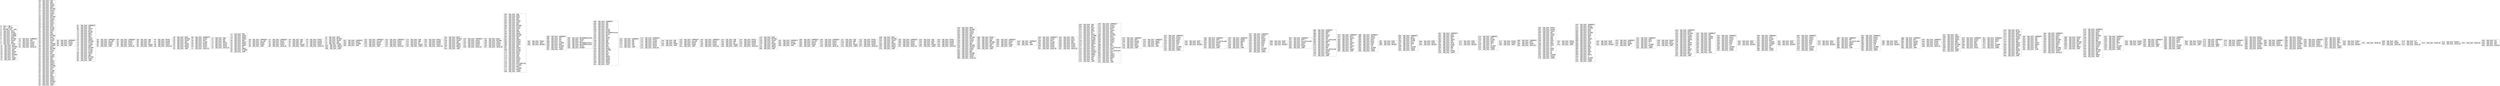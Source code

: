 digraph "graph.cfg.gv" {
	subgraph global {
		node [fontname=Courier fontsize=30.0 rank=same shape=box]
		block_0 [label="0: %00 = #0x1\l2: %01 = #0x40\l4: MSTORE(%01, %00)\l5: [NO_SSA] DUP1\l6: [NO_SSA] PUSH1\l8: [NO_SSA] ISZERO\l9: [NO_SSA] ISZERO\la: [NO_SSA] DUP2\lb: [NO_SSA] MSTORE\lc: [NO_SSA] PUSH1\le: [NO_SSA] ADD\lf: [NO_SSA] PUSH1\l11: [NO_SSA] DUP2\l12: [NO_SSA] MSTORE\l13: [NO_SSA] PUSH1\l15: [NO_SSA] ADD\l16: [NO_SSA] PUSH1\l18: [NO_SSA] DUP2\l19: [NO_SSA] MSTORE\l1a: [NO_SSA] POP\l1b: [NO_SSA] SWAP1\l1c: [NO_SSA] JUMP\l"]
		block_1d [label="1d: [NO_SSA] JUMPDEST\l1e: [NO_SSA] POP\l1f: [NO_SSA] PUSH1\l21: [NO_SSA] PUSH1\l23: [NO_SSA] PUSH1\l25: [NO_SSA] INVALID\l"]
		block_26 [label="26: [NO_SSA] SUB\l27: [NO_SSA] AND\l28: [NO_SSA] PUSH1\l2a: [NO_SSA] SWAP1\l2b: [NO_SSA] DUP2\l2c: [NO_SSA] MSTORE\l2d: [NO_SSA] PUSH1\l2f: [NO_SSA] PUSH1\l31: [NO_SSA] SWAP1\l32: [NO_SSA] DUP2\l33: [NO_SSA] MSTORE\l34: [NO_SSA] PUSH1\l36: [NO_SSA] SWAP2\l37: [NO_SSA] DUP3\l38: [NO_SSA] SWAP1\l39: [NO_SSA] SHA3\l3a: [NO_SSA] DUP3\l3b: [NO_SSA] MLOAD\l3c: [NO_SSA] PUSH1\l3e: [NO_SSA] DUP2\l3f: [NO_SSA] ADD\l40: [NO_SSA] DUP5\l41: [NO_SSA] MSTORE\l42: [NO_SSA] DUP2\l43: [NO_SSA] SLOAD\l44: [NO_SSA] PUSH1\l46: [NO_SSA] AND\l47: [NO_SSA] ISZERO\l48: [NO_SSA] ISZERO\l49: [NO_SSA] DUP2\l4a: [NO_SSA] MSTORE\l4b: [NO_SSA] PUSH1\l4d: [NO_SSA] DUP3\l4e: [NO_SSA] ADD\l4f: [NO_SSA] SLOAD\l50: [NO_SSA] SWAP3\l51: [NO_SSA] DUP2\l52: [NO_SSA] ADD\l53: [NO_SSA] SWAP3\l54: [NO_SSA] SWAP1\l55: [NO_SSA] SWAP3\l56: [NO_SSA] MSTORE\l57: [NO_SSA] PUSH1\l59: [NO_SSA] ADD\l5a: [NO_SSA] SLOAD\l5b: [NO_SSA] SWAP2\l5c: [NO_SSA] DUP2\l5d: [NO_SSA] ADD\l5e: [NO_SSA] SWAP2\l5f: [NO_SSA] SWAP1\l60: [NO_SSA] SWAP2\l61: [NO_SSA] MSTORE\l62: [NO_SSA] SWAP1\l63: [NO_SSA] JUMP\l"]
		block_64 [label="64: [NO_SSA] JUMPDEST\l65: [NO_SSA] PUSH2\l68: [NO_SSA] PUSH2\l6b: [NO_SSA] JUMP\l"]
		block_6c [label="6c: [NO_SSA] JUMPDEST\l6d: [NO_SSA] POP\l6e: [NO_SSA] PUSH1\l70: [NO_SSA] DUP1\l71: [NO_SSA] MLOAD\l72: [NO_SSA] DUP1\l73: [NO_SSA] DUP3\l74: [NO_SSA] ADD\l75: [NO_SSA] SWAP1\l76: [NO_SSA] SWAP2\l77: [NO_SSA] MSTORE\l78: [NO_SSA] PUSH1\l7a: [NO_SSA] SLOAD\l7b: [NO_SSA] DUP2\l7c: [NO_SSA] MSTORE\l7d: [NO_SSA] PUSH1\l7f: [NO_SSA] SLOAD\l80: [NO_SSA] PUSH1\l82: [NO_SSA] DUP3\l83: [NO_SSA] ADD\l84: [NO_SSA] MSTORE\l85: [NO_SSA] SWAP1\l86: [NO_SSA] JUMP\l"]
		block_87 [label="87: [NO_SSA] JUMPDEST\l88: [NO_SSA] CALLER\l89: [NO_SSA] PUSH2\l8c: [NO_SSA] PUSH2\l8f: [NO_SSA] JUMP\l"]
		block_90 [label="90: [NO_SSA] JUMPDEST\l91: [NO_SSA] PUSH1\l93: [NO_SSA] PUSH1\l95: [NO_SSA] PUSH1\l97: [NO_SSA] INVALID\l"]
		block_98 [label="98: [NO_SSA] SUB\l99: [NO_SSA] AND\l9a: [NO_SSA] EQ\l9b: [NO_SSA] PUSH2\l9e: [NO_SSA] JUMPI\l"]
		block_9f [label="9f: [NO_SSA] PUSH1\la1: [NO_SSA] MLOAD\la2: [NO_SSA] PUSH3\la6: [NO_SSA] PUSH1\la8: [NO_SSA] INVALID\l"]
		block_a9 [label="a9: [NO_SSA] DUP2\laa: [NO_SSA] MSTORE\lab: [NO_SSA] PUSH1\lad: [NO_SSA] ADD\lae: [NO_SSA] PUSH2\lb1: [NO_SSA] SWAP1\lb2: [NO_SSA] PUSH2\lb5: [NO_SSA] JUMP\l"]
		block_b6 [label="b6: [NO_SSA] JUMPDEST\lb7: [NO_SSA] PUSH1\lb9: [NO_SSA] DUP1\lba: [NO_SSA] SLOAD\lbb: [NO_SSA] PUSH1\lbd: [NO_SSA] PUSH1\lbf: [NO_SSA] PUSH1\lc1: [NO_SSA] INVALID\l"]
		block_c2 [label="c2: [NO_SSA] SUB\lc3: [NO_SSA] NOT\lc4: [NO_SSA] AND\lc5: [NO_SSA] PUSH1\lc7: [NO_SSA] PUSH1\lc9: [NO_SSA] PUSH1\lcb: [NO_SSA] INVALID\l"]
		block_cc [label="cc: [NO_SSA] SUB\lcd: [NO_SSA] SWAP3\lce: [NO_SSA] SWAP1\lcf: [NO_SSA] SWAP3\ld0: [NO_SSA] AND\ld1: [NO_SSA] SWAP2\ld2: [NO_SSA] SWAP1\ld3: [NO_SSA] SWAP2\ld4: [NO_SSA] OR\ld5: [NO_SSA] SWAP1\ld6: [NO_SSA] SSTORE\ld7: [NO_SSA] JUMP\l"]
		block_d8 [label="d8: [NO_SSA] JUMPDEST\ld9: [NO_SSA] CALLER\lda: [NO_SSA] PUSH2\ldd: [NO_SSA] PUSH2\le0: [NO_SSA] JUMP\l"]
		block_e1 [label="e1: [NO_SSA] JUMPDEST\le2: [NO_SSA] PUSH1\le4: [NO_SSA] PUSH1\le6: [NO_SSA] PUSH1\le8: [NO_SSA] INVALID\l"]
		block_e9 [label="e9: [NO_SSA] SUB\lea: [NO_SSA] AND\leb: [NO_SSA] EQ\lec: [NO_SSA] PUSH2\lef: [NO_SSA] JUMPI\l"]
		block_f0 [label="f0: [NO_SSA] PUSH1\lf2: [NO_SSA] MLOAD\lf3: [NO_SSA] PUSH3\lf7: [NO_SSA] PUSH1\lf9: [NO_SSA] INVALID\l"]
		block_fa [label="fa: [NO_SSA] DUP2\lfb: [NO_SSA] MSTORE\lfc: [NO_SSA] PUSH1\lfe: [NO_SSA] ADD\lff: [NO_SSA] PUSH2\l102: [NO_SSA] SWAP1\l103: [NO_SSA] PUSH2\l106: [NO_SSA] JUMP\l"]
		block_107 [label="107: [NO_SSA] JUMPDEST\l108: [NO_SSA] PUSH1\l10a: [NO_SSA] SSTORE\l10b: [NO_SSA] JUMP\l"]
		block_10c [label="10c: [NO_SSA] JUMPDEST\l10d: [NO_SSA] CALLER\l10e: [NO_SSA] PUSH2\l111: [NO_SSA] PUSH2\l114: [NO_SSA] JUMP\l"]
		block_115 [label="115: [NO_SSA] JUMPDEST\l116: [NO_SSA] PUSH1\l118: [NO_SSA] PUSH1\l11a: [NO_SSA] PUSH1\l11c: [NO_SSA] INVALID\l"]
		block_11d [label="11d: [NO_SSA] SUB\l11e: [NO_SSA] AND\l11f: [NO_SSA] EQ\l120: [NO_SSA] PUSH2\l123: [NO_SSA] JUMPI\l"]
		block_124 [label="124: [NO_SSA] PUSH1\l126: [NO_SSA] MLOAD\l127: [NO_SSA] PUSH3\l12b: [NO_SSA] PUSH1\l12d: [NO_SSA] INVALID\l"]
		block_12e [label="12e: [NO_SSA] DUP2\l12f: [NO_SSA] MSTORE\l130: [NO_SSA] PUSH1\l132: [NO_SSA] ADD\l133: [NO_SSA] PUSH2\l136: [NO_SSA] SWAP1\l137: [NO_SSA] PUSH2\l13a: [NO_SSA] JUMP\l"]
		block_13b [label="13b: [NO_SSA] JUMPDEST\l13c: [NO_SSA] PUSH1\l13e: [NO_SSA] MLOAD\l13f: [NO_SSA] PUSH4\l144: [NO_SSA] PUSH1\l146: [NO_SSA] INVALID\l"]
		block_147 [label="147: [NO_SSA] DUP2\l148: [NO_SSA] MSTORE\l149: [NO_SSA] PUSH1\l14b: [NO_SSA] PUSH1\l14d: [NO_SSA] PUSH1\l14f: [NO_SSA] INVALID\l"]
		block_150 [label="150: [NO_SSA] SUB\l151: [NO_SSA] DUP5\l152: [NO_SSA] DUP2\l153: [NO_SSA] AND\l154: [NO_SSA] PUSH1\l156: [NO_SSA] DUP4\l157: [NO_SSA] ADD\l158: [NO_SSA] MSTORE\l159: [NO_SSA] PUSH1\l15b: [NO_SSA] DUP3\l15c: [NO_SSA] ADD\l15d: [NO_SSA] DUP5\l15e: [NO_SSA] SWAP1\l15f: [NO_SSA] MSTORE\l160: [NO_SSA] DUP3\l161: [NO_SSA] AND\l162: [NO_SSA] SWAP1\l163: [NO_SSA] PUSH4\l168: [NO_SSA] SWAP1\l169: [NO_SSA] PUSH1\l16b: [NO_SSA] ADD\l16c: [NO_SSA] PUSH1\l16e: [NO_SSA] PUSH1\l170: [NO_SSA] MLOAD\l171: [NO_SSA] DUP1\l172: [NO_SSA] DUP4\l173: [NO_SSA] SUB\l174: [NO_SSA] DUP2\l175: [NO_SSA] PUSH1\l177: [NO_SSA] DUP8\l178: [NO_SSA] DUP1\l179: [NO_SSA] EXTCODESIZE\l17a: [NO_SSA] ISZERO\l17b: [NO_SSA] DUP1\l17c: [NO_SSA] ISZERO\l17d: [NO_SSA] PUSH2\l180: [NO_SSA] JUMPI\l"]
		block_181 [label="181: [NO_SSA] PUSH1\l183: [NO_SSA] DUP1\l184: [NO_SSA] REVERT\l"]
		block_185 [label="185: [NO_SSA] JUMPDEST\l186: [NO_SSA] POP\l187: [NO_SSA] GAS\l188: [NO_SSA] CALL\l189: [NO_SSA] ISZERO\l18a: [NO_SSA] DUP1\l18b: [NO_SSA] ISZERO\l18c: [NO_SSA] PUSH2\l18f: [NO_SSA] JUMPI\l"]
		block_190 [label="190: [NO_SSA] RETURNDATASIZE\l191: [NO_SSA] PUSH1\l193: [NO_SSA] DUP1\l194: [NO_SSA] RETURNDATACOPY\l195: [NO_SSA] RETURNDATASIZE\l196: [NO_SSA] PUSH1\l198: [NO_SSA] REVERT\l"]
		block_199 [label="199: [NO_SSA] JUMPDEST\l19a: [NO_SSA] POP\l19b: [NO_SSA] POP\l19c: [NO_SSA] POP\l19d: [NO_SSA] POP\l19e: [NO_SSA] PUSH1\l1a0: [NO_SSA] MLOAD\l1a1: [NO_SSA] RETURNDATASIZE\l1a2: [NO_SSA] PUSH1\l1a4: [NO_SSA] NOT\l1a5: [NO_SSA] PUSH1\l1a7: [NO_SSA] DUP3\l1a8: [NO_SSA] ADD\l1a9: [NO_SSA] AND\l1aa: [NO_SSA] DUP3\l1ab: [NO_SSA] ADD\l1ac: [NO_SSA] DUP1\l1ad: [NO_SSA] PUSH1\l1af: [NO_SSA] MSTORE\l1b0: [NO_SSA] POP\l1b1: [NO_SSA] DUP2\l1b2: [NO_SSA] ADD\l1b3: [NO_SSA] SWAP1\l1b4: [NO_SSA] PUSH2\l1b7: [NO_SSA] SWAP2\l1b8: [NO_SSA] SWAP1\l1b9: [NO_SSA] PUSH2\l1bc: [NO_SSA] JUMP\l"]
		block_1bd [label="1bd: [NO_SSA] JUMPDEST\l1be: [NO_SSA] POP\l1bf: [NO_SSA] POP\l1c0: [NO_SSA] POP\l1c1: [NO_SSA] POP\l1c2: [NO_SSA] JUMP\l"]
		block_1c3 [label="1c3: [NO_SSA] JUMPDEST\l1c4: [NO_SSA] PUSH1\l1c6: [NO_SSA] SLOAD\l1c7: [NO_SSA] PUSH1\l1c9: [NO_SSA] PUSH1\l1cb: [NO_SSA] PUSH1\l1cd: [NO_SSA] INVALID\l"]
		block_1ce [label="1ce: [NO_SSA] SUB\l1cf: [NO_SSA] AND\l1d0: [NO_SSA] SWAP1\l1d1: [NO_SSA] JUMP\l"]
		block_1d2 [label="1d2: [NO_SSA] JUMPDEST\l1d3: [NO_SSA] CALLER\l1d4: [NO_SSA] PUSH2\l1d7: [NO_SSA] PUSH2\l1da: [NO_SSA] JUMP\l"]
		block_1db [label="1db: [NO_SSA] JUMPDEST\l1dc: [NO_SSA] PUSH1\l1de: [NO_SSA] PUSH1\l1e0: [NO_SSA] PUSH1\l1e2: [NO_SSA] INVALID\l"]
		block_1e3 [label="1e3: [NO_SSA] SUB\l1e4: [NO_SSA] AND\l1e5: [NO_SSA] EQ\l1e6: [NO_SSA] PUSH2\l1e9: [NO_SSA] JUMPI\l"]
		block_1ea [label="1ea: [NO_SSA] PUSH1\l1ec: [NO_SSA] MLOAD\l1ed: [NO_SSA] PUSH3\l1f1: [NO_SSA] PUSH1\l1f3: [NO_SSA] INVALID\l"]
		block_1f4 [label="1f4: [NO_SSA] DUP2\l1f5: [NO_SSA] MSTORE\l1f6: [NO_SSA] PUSH1\l1f8: [NO_SSA] ADD\l1f9: [NO_SSA] PUSH2\l1fc: [NO_SSA] SWAP1\l1fd: [NO_SSA] PUSH2\l200: [NO_SSA] JUMP\l"]
		block_201 [label="201: [NO_SSA] JUMPDEST\l202: [NO_SSA] PUSH1\l204: [NO_SSA] SSTORE\l205: [NO_SSA] JUMP\l"]
		block_206 [label="206: [NO_SSA] JUMPDEST\l207: [NO_SSA] CALLER\l208: [NO_SSA] PUSH2\l20b: [NO_SSA] PUSH2\l20e: [NO_SSA] JUMP\l"]
		block_20f [label="20f: [NO_SSA] JUMPDEST\l210: [NO_SSA] PUSH1\l212: [NO_SSA] PUSH1\l214: [NO_SSA] PUSH1\l216: [NO_SSA] INVALID\l"]
		block_217 [label="217: [NO_SSA] SUB\l218: [NO_SSA] AND\l219: [NO_SSA] EQ\l21a: [NO_SSA] PUSH2\l21d: [NO_SSA] JUMPI\l"]
		block_21e [label="21e: [NO_SSA] PUSH1\l220: [NO_SSA] MLOAD\l221: [NO_SSA] PUSH3\l225: [NO_SSA] PUSH1\l227: [NO_SSA] INVALID\l"]
		block_228 [label="228: [NO_SSA] DUP2\l229: [NO_SSA] MSTORE\l22a: [NO_SSA] PUSH1\l22c: [NO_SSA] ADD\l22d: [NO_SSA] PUSH2\l230: [NO_SSA] SWAP1\l231: [NO_SSA] PUSH2\l234: [NO_SSA] JUMP\l"]
		block_235 [label="235: [NO_SSA] JUMPDEST\l236: [NO_SSA] PUSH1\l238: [NO_SSA] PUSH1\l23a: [NO_SSA] PUSH1\l23c: [NO_SSA] INVALID\l"]
		block_23d [label="23d: [NO_SSA] SUB\l23e: [NO_SSA] DUP2\l23f: [NO_SSA] AND\l240: [NO_SSA] PUSH2\l243: [NO_SSA] JUMPI\l"]
		block_244 [label="244: [NO_SSA] PUSH1\l246: [NO_SSA] MLOAD\l247: [NO_SSA] PUSH3\l24b: [NO_SSA] PUSH1\l24d: [NO_SSA] INVALID\l"]
		block_24e [label="24e: [NO_SSA] DUP2\l24f: [NO_SSA] MSTORE\l250: [NO_SSA] PUSH1\l252: [NO_SSA] PUSH1\l254: [NO_SSA] DUP3\l255: [NO_SSA] ADD\l256: [NO_SSA] MSTORE\l257: [NO_SSA] PUSH1\l259: [NO_SSA] PUSH1\l25b: [NO_SSA] DUP3\l25c: [NO_SSA] ADD\l25d: [NO_SSA] MSTORE\l25e: [NO_SSA] PUSH32\l27f: [NO_SSA] PUSH1\l281: [NO_SSA] DUP3\l282: [NO_SSA] ADD\l283: [NO_SSA] MSTORE\l284: [NO_SSA] PUSH6\l28b: [NO_SSA] PUSH1\l28d: [NO_SSA] INVALID\l"]
		block_28e [label="28e: [NO_SSA] PUSH1\l290: [NO_SSA] DUP3\l291: [NO_SSA] ADD\l292: [NO_SSA] MSTORE\l293: [NO_SSA] PUSH1\l295: [NO_SSA] ADD\l296: [NO_SSA] PUSH2\l299: [NO_SSA] JUMP\l"]
		block_29a [label="29a: [NO_SSA] JUMPDEST\l29b: [NO_SSA] PUSH2\l29e: [NO_SSA] DUP2\l29f: [NO_SSA] PUSH2\l2a2: [NO_SSA] JUMP\l"]
		block_2a3 [label="2a3: [NO_SSA] JUMPDEST\l2a4: [NO_SSA] POP\l2a5: [NO_SSA] JUMP\l"]
		block_2a6 [label="2a6: [NO_SSA] JUMPDEST\l2a7: [NO_SSA] PUSH1\l2a9: [NO_SSA] DUP1\l2aa: [NO_SSA] SLOAD\l2ab: [NO_SSA] PUSH1\l2ad: [NO_SSA] PUSH1\l2af: [NO_SSA] PUSH1\l2b1: [NO_SSA] INVALID\l"]
		block_2b2 [label="2b2: [NO_SSA] SUB\l2b3: [NO_SSA] DUP4\l2b4: [NO_SSA] DUP2\l2b5: [NO_SSA] AND\l2b6: [NO_SSA] PUSH1\l2b8: [NO_SSA] PUSH1\l2ba: [NO_SSA] PUSH1\l2bc: [NO_SSA] INVALID\l"]
		block_2bd [label="2bd: [NO_SSA] SUB\l2be: [NO_SSA] NOT\l2bf: [NO_SSA] DUP4\l2c0: [NO_SSA] AND\l2c1: [NO_SSA] DUP2\l2c2: [NO_SSA] OR\l2c3: [NO_SSA] DUP5\l2c4: [NO_SSA] SSTORE\l2c5: [NO_SSA] PUSH1\l2c7: [NO_SSA] MLOAD\l2c8: [NO_SSA] SWAP2\l2c9: [NO_SSA] SWAP1\l2ca: [NO_SSA] SWAP3\l2cb: [NO_SSA] AND\l2cc: [NO_SSA] SWAP3\l2cd: [NO_SSA] DUP4\l2ce: [NO_SSA] SWAP2\l2cf: [NO_SSA] PUSH32\l2f0: [NO_SSA] SWAP2\l2f1: [NO_SSA] SWAP1\l2f2: [NO_SSA] LOG3\l2f3: [NO_SSA] POP\l2f4: [NO_SSA] POP\l2f5: [NO_SSA] JUMP\l"]
		block_2f6 [label="2f6: [NO_SSA] JUMPDEST\l2f7: [NO_SSA] PUSH1\l2f9: [NO_SSA] MLOAD\l2fa: [NO_SSA] DUP1\l2fb: [NO_SSA] PUSH1\l2fd: [NO_SSA] ADD\l2fe: [NO_SSA] PUSH1\l300: [NO_SSA] MSTORE\l301: [NO_SSA] DUP1\l302: [NO_SSA] PUSH1\l304: [NO_SSA] SWAP1\l305: [NO_SSA] PUSH1\l307: [NO_SSA] DUP3\l308: [NO_SSA] MUL\l309: [NO_SSA] DUP1\l30a: [NO_SSA] CALLDATASIZE\l30b: [NO_SSA] DUP4\l30c: [NO_SSA] CALLDATACOPY\l30d: [NO_SSA] POP\l30e: [NO_SSA] SWAP2\l30f: [NO_SSA] SWAP3\l310: [NO_SSA] SWAP2\l311: [NO_SSA] POP\l312: [NO_SSA] POP\l313: [NO_SSA] JUMP\l"]
		block_314 [label="314: [NO_SSA] JUMPDEST\l315: [NO_SSA] DUP1\l316: [NO_SSA] MLOAD\l317: [NO_SSA] PUSH2\l31a: [NO_SSA] DUP2\l31b: [NO_SSA] PUSH2\l31e: [NO_SSA] JUMP\l"]
		block_31f [label="31f: [NO_SSA] JUMPDEST\l320: [NO_SSA] SWAP2\l321: [NO_SSA] SWAP1\l322: [NO_SSA] POP\l323: [NO_SSA] JUMP\l"]
		block_324 [label="324: [NO_SSA] JUMPDEST\l325: [NO_SSA] PUSH1\l327: [NO_SSA] PUSH1\l329: [NO_SSA] DUP3\l32a: [NO_SSA] DUP5\l32b: [NO_SSA] SUB\l32c: [NO_SSA] SLT\l32d: [NO_SSA] ISZERO\l32e: [NO_SSA] PUSH2\l331: [NO_SSA] JUMPI\l"]
		block_332 [label="332: [NO_SSA] DUP1\l333: [NO_SSA] DUP2\l334: [NO_SSA] REVERT\l"]
		block_335 [label="335: [NO_SSA] JUMPDEST\l336: [NO_SSA] DUP2\l337: [NO_SSA] CALLDATALOAD\l338: [NO_SSA] PUSH2\l33b: [NO_SSA] DUP2\l33c: [NO_SSA] PUSH2\l33f: [NO_SSA] JUMP\l"]
		block_340 [label="340: [NO_SSA] JUMPDEST\l341: [NO_SSA] SWAP4\l342: [NO_SSA] SWAP3\l343: [NO_SSA] POP\l344: [NO_SSA] POP\l345: [NO_SSA] POP\l346: [NO_SSA] JUMP\l"]
		block_347 [label="347: [NO_SSA] JUMPDEST\l348: [NO_SSA] PUSH1\l34a: [NO_SSA] DUP1\l34b: [NO_SSA] PUSH1\l34d: [NO_SSA] PUSH1\l34f: [NO_SSA] DUP5\l350: [NO_SSA] DUP7\l351: [NO_SSA] SUB\l352: [NO_SSA] SLT\l353: [NO_SSA] ISZERO\l354: [NO_SSA] PUSH2\l357: [NO_SSA] JUMPI\l"]
		block_358 [label="358: [NO_SSA] DUP2\l359: [NO_SSA] DUP3\l35a: [NO_SSA] REVERT\l"]
		block_35b [label="35b: [NO_SSA] JUMPDEST\l35c: [NO_SSA] DUP4\l35d: [NO_SSA] CALLDATALOAD\l35e: [NO_SSA] PUSH2\l361: [NO_SSA] DUP2\l362: [NO_SSA] PUSH2\l365: [NO_SSA] JUMP\l"]
		block_366 [label="366: [NO_SSA] JUMPDEST\l367: [NO_SSA] SWAP3\l368: [NO_SSA] POP\l369: [NO_SSA] PUSH1\l36b: [NO_SSA] DUP5\l36c: [NO_SSA] ADD\l36d: [NO_SSA] CALLDATALOAD\l36e: [NO_SSA] SWAP2\l36f: [NO_SSA] POP\l370: [NO_SSA] PUSH1\l372: [NO_SSA] DUP5\l373: [NO_SSA] ADD\l374: [NO_SSA] CALLDATALOAD\l375: [NO_SSA] PUSH2\l378: [NO_SSA] DUP2\l379: [NO_SSA] PUSH2\l37c: [NO_SSA] JUMP\l"]
		block_37d [label="37d: [NO_SSA] JUMPDEST\l37e: [NO_SSA] DUP1\l37f: [NO_SSA] SWAP2\l380: [NO_SSA] POP\l381: [NO_SSA] POP\l382: [NO_SSA] SWAP3\l383: [NO_SSA] POP\l384: [NO_SSA] SWAP3\l385: [NO_SSA] POP\l386: [NO_SSA] SWAP3\l387: [NO_SSA] JUMP\l"]
		block_388 [label="388: [NO_SSA] JUMPDEST\l389: [NO_SSA] PUSH1\l38b: [NO_SSA] PUSH1\l38d: [NO_SSA] DUP1\l38e: [NO_SSA] DUP4\l38f: [NO_SSA] DUP6\l390: [NO_SSA] SUB\l391: [NO_SSA] SLT\l392: [NO_SSA] ISZERO\l393: [NO_SSA] PUSH2\l396: [NO_SSA] JUMPI\l"]
		block_397 [label="397: [NO_SSA] DUP2\l398: [NO_SSA] DUP3\l399: [NO_SSA] REVERT\l"]
		block_39a [label="39a: [NO_SSA] JUMPDEST\l39b: [NO_SSA] DUP3\l39c: [NO_SSA] MLOAD\l39d: [NO_SSA] PUSH8\l3a6: [NO_SSA] DUP1\l3a7: [NO_SSA] DUP3\l3a8: [NO_SSA] GT\l3a9: [NO_SSA] ISZERO\l3aa: [NO_SSA] PUSH2\l3ad: [NO_SSA] JUMPI\l"]
		block_3ae [label="3ae: [NO_SSA] DUP4\l3af: [NO_SSA] DUP5\l3b0: [NO_SSA] REVERT\l"]
		block_3b1 [label="3b1: [NO_SSA] JUMPDEST\l3b2: [NO_SSA] DUP2\l3b3: [NO_SSA] DUP6\l3b4: [NO_SSA] ADD\l3b5: [NO_SSA] SWAP2\l3b6: [NO_SSA] POP\l3b7: [NO_SSA] DUP6\l3b8: [NO_SSA] PUSH1\l3ba: [NO_SSA] DUP4\l3bb: [NO_SSA] ADD\l3bc: [NO_SSA] SLT\l3bd: [NO_SSA] PUSH2\l3c0: [NO_SSA] JUMPI\l"]
		block_3c1 [label="3c1: [NO_SSA] DUP4\l3c2: [NO_SSA] DUP5\l3c3: [NO_SSA] REVERT\l"]
		block_3c4 [label="3c4: [NO_SSA] JUMPDEST\l3c5: [NO_SSA] DUP2\l3c6: [NO_SSA] MLOAD\l3c7: [NO_SSA] DUP2\l3c8: [NO_SSA] DUP2\l3c9: [NO_SSA] GT\l3ca: [NO_SSA] ISZERO\l3cb: [NO_SSA] PUSH2\l3ce: [NO_SSA] JUMPI\l"]
		block_3cf [label="3cf: [NO_SSA] PUSH2\l3d2: [NO_SSA] PUSH2\l3d5: [NO_SSA] JUMP\l"]
		block_3d6 [label="3d6: [NO_SSA] JUMPDEST\l3d7: [NO_SSA] DUP1\l3d8: [NO_SSA] PUSH1\l3da: [NO_SSA] INVALID\l"]
		block_3db [label="3db: [NO_SSA] PUSH1\l3dd: [NO_SSA] MLOAD\l3de: [NO_SSA] PUSH1\l3e0: [NO_SSA] NOT\l3e1: [NO_SSA] PUSH1\l3e3: [NO_SSA] DUP4\l3e4: [NO_SSA] ADD\l3e5: [NO_SSA] AND\l3e6: [NO_SSA] DUP2\l3e7: [NO_SSA] ADD\l3e8: [NO_SSA] DUP2\l3e9: [NO_SSA] DUP2\l3ea: [NO_SSA] LT\l3eb: [NO_SSA] DUP6\l3ec: [NO_SSA] DUP3\l3ed: [NO_SSA] GT\l3ee: [NO_SSA] OR\l3ef: [NO_SSA] ISZERO\l3f0: [NO_SSA] PUSH2\l3f3: [NO_SSA] JUMPI\l"]
		block_3f4 [label="3f4: [NO_SSA] PUSH2\l3f7: [NO_SSA] PUSH2\l3fa: [NO_SSA] JUMP\l"]
		block_3fb [label="3fb: [NO_SSA] JUMPDEST\l3fc: [NO_SSA] PUSH1\l3fe: [NO_SSA] MSTORE\l3ff: [NO_SSA] DUP3\l400: [NO_SSA] DUP2\l401: [NO_SSA] MSTORE\l402: [NO_SSA] DUP6\l403: [NO_SSA] DUP2\l404: [NO_SSA] ADD\l405: [NO_SSA] SWAP4\l406: [NO_SSA] POP\l407: [NO_SSA] DUP5\l408: [NO_SSA] DUP7\l409: [NO_SSA] ADD\l40a: [NO_SSA] DUP3\l40b: [NO_SSA] DUP7\l40c: [NO_SSA] ADD\l40d: [NO_SSA] DUP8\l40e: [NO_SSA] ADD\l40f: [NO_SSA] DUP11\l410: [NO_SSA] LT\l411: [NO_SSA] ISZERO\l412: [NO_SSA] PUSH2\l415: [NO_SSA] JUMPI\l"]
		block_416 [label="416: [NO_SSA] DUP8\l417: [NO_SSA] DUP9\l418: [NO_SSA] REVERT\l"]
		block_419 [label="419: [NO_SSA] JUMPDEST\l41a: [NO_SSA] DUP8\l41b: [NO_SSA] SWAP6\l41c: [NO_SSA] POP\l"]
		block_41d [label="41d: [NO_SSA] JUMPDEST\l41e: [NO_SSA] DUP4\l41f: [NO_SSA] DUP7\l420: [NO_SSA] LT\l421: [NO_SSA] ISZERO\l422: [NO_SSA] PUSH2\l425: [NO_SSA] JUMPI\l"]
		block_426 [label="426: [NO_SSA] PUSH2\l429: [NO_SSA] DUP2\l42a: [NO_SSA] PUSH2\l42d: [NO_SSA] JUMP\l"]
		block_42e [label="42e: [NO_SSA] JUMPDEST\l42f: [NO_SSA] DUP6\l430: [NO_SSA] MSTORE\l431: [NO_SSA] PUSH1\l433: [NO_SSA] SWAP6\l434: [NO_SSA] SWAP1\l435: [NO_SSA] SWAP6\l436: [NO_SSA] ADD\l437: [NO_SSA] SWAP5\l438: [NO_SSA] SWAP4\l439: [NO_SSA] DUP7\l43a: [NO_SSA] ADD\l43b: [NO_SSA] SWAP4\l43c: [NO_SSA] DUP7\l43d: [NO_SSA] ADD\l43e: [NO_SSA] PUSH2\l441: [NO_SSA] JUMP\l"]
		block_442 [label="442: [NO_SSA] JUMPDEST\l443: [NO_SSA] POP\l444: [NO_SSA] SWAP9\l445: [NO_SSA] SWAP8\l446: [NO_SSA] POP\l447: [NO_SSA] POP\l448: [NO_SSA] POP\l449: [NO_SSA] POP\l44a: [NO_SSA] POP\l44b: [NO_SSA] POP\l44c: [NO_SSA] POP\l44d: [NO_SSA] POP\l44e: [NO_SSA] JUMP\l"]
		block_44f [label="44f: [NO_SSA] JUMPDEST\l450: [NO_SSA] PUSH1\l452: [NO_SSA] PUSH1\l454: [NO_SSA] DUP3\l455: [NO_SSA] DUP5\l456: [NO_SSA] SUB\l457: [NO_SSA] SLT\l458: [NO_SSA] ISZERO\l459: [NO_SSA] PUSH2\l45c: [NO_SSA] JUMPI\l"]
		block_45d [label="45d: [NO_SSA] DUP1\l45e: [NO_SSA] DUP2\l45f: [NO_SSA] REVERT\l"]
		block_460 [label="460: [NO_SSA] JUMPDEST\l461: [NO_SSA] DUP2\l462: [NO_SSA] MLOAD\l463: [NO_SSA] DUP1\l464: [NO_SSA] ISZERO\l465: [NO_SSA] ISZERO\l466: [NO_SSA] DUP2\l467: [NO_SSA] EQ\l468: [NO_SSA] PUSH2\l46b: [NO_SSA] JUMPI\l"]
		block_46c [label="46c: [NO_SSA] DUP2\l46d: [NO_SSA] DUP3\l46e: [NO_SSA] REVERT\l"]
		block_46f [label="46f: [NO_SSA] JUMPDEST\l470: [NO_SSA] PUSH1\l472: [NO_SSA] PUSH1\l474: [NO_SSA] DUP3\l475: [NO_SSA] DUP5\l476: [NO_SSA] SUB\l477: [NO_SSA] SLT\l478: [NO_SSA] ISZERO\l479: [NO_SSA] PUSH2\l47c: [NO_SSA] JUMPI\l"]
		block_47d [label="47d: [NO_SSA] DUP1\l47e: [NO_SSA] DUP2\l47f: [NO_SSA] REVERT\l"]
		block_480 [label="480: [NO_SSA] JUMPDEST\l481: [NO_SSA] POP\l482: [NO_SSA] CALLDATALOAD\l483: [NO_SSA] SWAP2\l484: [NO_SSA] SWAP1\l485: [NO_SSA] POP\l486: [NO_SSA] JUMP\l"]
		block_487 [label="487: [NO_SSA] JUMPDEST\l488: [NO_SSA] PUSH1\l48a: [NO_SSA] PUSH1\l48c: [NO_SSA] DUP3\l48d: [NO_SSA] DUP5\l48e: [NO_SSA] SUB\l48f: [NO_SSA] SLT\l490: [NO_SSA] ISZERO\l491: [NO_SSA] PUSH2\l494: [NO_SSA] JUMPI\l"]
		block_495 [label="495: [NO_SSA] DUP1\l496: [NO_SSA] DUP2\l497: [NO_SSA] REVERT\l"]
		block_498 [label="498: [NO_SSA] JUMPDEST\l499: [NO_SSA] POP\l49a: [NO_SSA] MLOAD\l49b: [NO_SSA] SWAP2\l49c: [NO_SSA] SWAP1\l49d: [NO_SSA] POP\l49e: [NO_SSA] JUMP\l"]
		block_49f [label="49f: [NO_SSA] JUMPDEST\l4a0: [NO_SSA] PUSH1\l4a2: [NO_SSA] PUSH1\l4a4: [NO_SSA] PUSH1\l4a6: [NO_SSA] INVALID\l"]
		block_4a7 [label="4a7: [NO_SSA] SUB\l4a8: [NO_SSA] SWAP2\l4a9: [NO_SSA] SWAP1\l4aa: [NO_SSA] SWAP2\l4ab: [NO_SSA] AND\l4ac: [NO_SSA] DUP2\l4ad: [NO_SSA] MSTORE\l4ae: [NO_SSA] PUSH1\l4b0: [NO_SSA] ADD\l4b1: [NO_SSA] SWAP1\l4b2: [NO_SSA] JUMP\l"]
		block_4b3 [label="4b3: [NO_SSA] JUMPDEST\l4b4: [NO_SSA] PUSH1\l4b6: [NO_SSA] DUP2\l4b7: [NO_SSA] ADD\l4b8: [NO_SSA] DUP2\l4b9: [NO_SSA] DUP4\l4ba: [NO_SSA] PUSH1\l"]
		block_4bc [label="4bc: [NO_SSA] JUMPDEST\l4bd: [NO_SSA] PUSH1\l4bf: [NO_SSA] DUP2\l4c0: [NO_SSA] LT\l4c1: [NO_SSA] ISZERO\l4c2: [NO_SSA] PUSH2\l4c5: [NO_SSA] JUMPI\l"]
		block_4c6 [label="4c6: [NO_SSA] DUP2\l4c7: [NO_SSA] MLOAD\l4c8: [NO_SSA] DUP4\l4c9: [NO_SSA] MSTORE\l4ca: [NO_SSA] PUSH1\l4cc: [NO_SSA] SWAP3\l4cd: [NO_SSA] DUP4\l4ce: [NO_SSA] ADD\l4cf: [NO_SSA] SWAP3\l4d0: [NO_SSA] SWAP1\l4d1: [NO_SSA] SWAP2\l4d2: [NO_SSA] ADD\l4d3: [NO_SSA] SWAP1\l4d4: [NO_SSA] PUSH1\l4d6: [NO_SSA] ADD\l4d7: [NO_SSA] PUSH2\l4da: [NO_SSA] JUMP\l"]
		block_4db [label="4db: [NO_SSA] JUMPDEST\l4dc: [NO_SSA] POP\l4dd: [NO_SSA] POP\l4de: [NO_SSA] POP\l4df: [NO_SSA] SWAP3\l4e0: [NO_SSA] SWAP2\l4e1: [NO_SSA] POP\l4e2: [NO_SSA] POP\l4e3: [NO_SSA] JUMP\l"]
		block_4e4 [label="4e4: [NO_SSA] JUMPDEST\l4e5: [NO_SSA] PUSH1\l4e7: [NO_SSA] DUP1\l4e8: [NO_SSA] DUP3\l4e9: [NO_SSA] MSTORE\l4ea: [NO_SSA] PUSH1\l4ec: [NO_SSA] SWAP1\l4ed: [NO_SSA] DUP3\l4ee: [NO_SSA] ADD\l4ef: [NO_SSA] MSTORE\l4f0: [NO_SSA] PUSH20\l505: [NO_SSA] PUSH1\l507: [NO_SSA] INVALID\l"]
		block_508 [label="508: [NO_SSA] PUSH1\l50a: [NO_SSA] DUP3\l50b: [NO_SSA] ADD\l50c: [NO_SSA] MSTORE\l50d: [NO_SSA] PUSH1\l50f: [NO_SSA] ADD\l510: [NO_SSA] SWAP1\l511: [NO_SSA] JUMP\l"]
		block_512 [label="512: [NO_SSA] JUMPDEST\l513: [NO_SSA] PUSH1\l515: [NO_SSA] DUP1\l516: [NO_SSA] DUP3\l517: [NO_SSA] MSTORE\l518: [NO_SSA] DUP2\l519: [NO_SSA] DUP2\l51a: [NO_SSA] ADD\l51b: [NO_SSA] MSTORE\l51c: [NO_SSA] PUSH32\l53d: [NO_SSA] PUSH1\l53f: [NO_SSA] DUP3\l540: [NO_SSA] ADD\l541: [NO_SSA] MSTORE\l542: [NO_SSA] PUSH1\l544: [NO_SSA] ADD\l545: [NO_SSA] SWAP1\l546: [NO_SSA] JUMP\l"]
		block_547 [label="547: [NO_SSA] JUMPDEST\l548: [NO_SSA] PUSH1\l54a: [NO_SSA] DUP3\l54b: [NO_SSA] NOT\l54c: [NO_SSA] DUP3\l54d: [NO_SSA] GT\l54e: [NO_SSA] ISZERO\l54f: [NO_SSA] PUSH2\l552: [NO_SSA] JUMPI\l"]
		block_553 [label="553: [NO_SSA] PUSH2\l556: [NO_SSA] PUSH2\l559: [NO_SSA] JUMP\l"]
		block_55a [label="55a: [NO_SSA] JUMPDEST\l55b: [NO_SSA] POP\l55c: [NO_SSA] ADD\l55d: [NO_SSA] SWAP1\l55e: [NO_SSA] JUMP\l"]
		block_55f [label="55f: [NO_SSA] JUMPDEST\l560: [NO_SSA] PUSH1\l562: [NO_SSA] DUP3\l563: [NO_SSA] DUP3\l564: [NO_SSA] LT\l565: [NO_SSA] ISZERO\l566: [NO_SSA] PUSH2\l569: [NO_SSA] JUMPI\l"]
		block_56a [label="56a: [NO_SSA] PUSH2\l56d: [NO_SSA] PUSH2\l570: [NO_SSA] JUMP\l"]
		block_571 [label="571: [NO_SSA] JUMPDEST\l572: [NO_SSA] POP\l573: [NO_SSA] SUB\l574: [NO_SSA] SWAP1\l575: [NO_SSA] JUMP\l"]
		block_576 [label="576: [NO_SSA] JUMPDEST\l577: [NO_SSA] PUSH4\l57c: [NO_SSA] PUSH1\l57e: [NO_SSA] INVALID\l"]
		block_57f [label="57f: [NO_SSA] PUSH1\l581: [NO_SSA] MSTORE\l582: [NO_SSA] PUSH1\l584: [NO_SSA] PUSH1\l586: [NO_SSA] MSTORE\l587: [NO_SSA] PUSH1\l589: [NO_SSA] PUSH1\l58b: [NO_SSA] REVERT\l"]
		block_58c [label="58c: [NO_SSA] JUMPDEST\l58d: [NO_SSA] PUSH4\l592: [NO_SSA] PUSH1\l594: [NO_SSA] INVALID\l"]
		block_595 [label="595: [NO_SSA] PUSH1\l597: [NO_SSA] MSTORE\l598: [NO_SSA] PUSH1\l59a: [NO_SSA] PUSH1\l59c: [NO_SSA] MSTORE\l59d: [NO_SSA] PUSH1\l59f: [NO_SSA] PUSH1\l5a1: [NO_SSA] REVERT\l"]
		block_5a2 [label="5a2: [NO_SSA] JUMPDEST\l5a3: [NO_SSA] PUSH1\l5a5: [NO_SSA] PUSH1\l5a7: [NO_SSA] PUSH1\l5a9: [NO_SSA] INVALID\l"]
		block_5aa [label="5aa: [NO_SSA] SUB\l5ab: [NO_SSA] DUP2\l5ac: [NO_SSA] AND\l5ad: [NO_SSA] DUP2\l5ae: [NO_SSA] EQ\l5af: [NO_SSA] PUSH2\l5b2: [NO_SSA] JUMPI\l"]
		block_5b3 [label="5b3: [NO_SSA] PUSH1\l5b5: [NO_SSA] DUP1\l5b6: [NO_SSA] REVERT\l"]
		block_5b7 [label="5b7: [NO_SSA] INVALID\l"]
		block_5b8 [label="5b8: [NO_SSA] LOG2\l5b9: [NO_SSA] PUSH5\l5bf: [NO_SSA] INVALID\l"]
		block_5c0 [label="5c0: [NO_SSA] SLT\l5c1: [NO_SSA] SHA3\l5c2: [NO_SSA] INVALID\l"]
		block_5c3 [label="5c3: [NO_SSA] INVALID\l"]
		block_5c4 [label="5c4: [NO_SSA] PUSH11\l5d0: [NO_SSA] INVALID\l"]
		block_5d1 [label="5d1: [NO_SSA] INVALID\l"]
		block_5d2 [label="5d2: [NO_SSA] SLT\l5d3: [NO_SSA] XOR\l5d4: [NO_SSA] EXP\l5d5: [NO_SSA] PUSH23\l"]
	}
}
